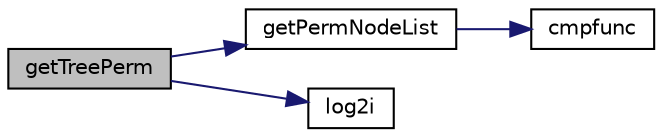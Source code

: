 digraph "getTreePerm"
{
 // LATEX_PDF_SIZE
  edge [fontname="Helvetica",fontsize="10",labelfontname="Helvetica",labelfontsize="10"];
  node [fontname="Helvetica",fontsize="10",shape=record];
  rankdir="LR";
  Node1 [label="getTreePerm",height=0.2,width=0.4,color="black", fillcolor="grey75", style="filled", fontcolor="black",tooltip=" "];
  Node1 -> Node2 [color="midnightblue",fontsize="10",style="solid",fontname="Helvetica"];
  Node2 [label="getPermNodeList",height=0.2,width=0.4,color="black", fillcolor="white", style="filled",URL="$superlu__defs_8h.html#a340e054d5ed867b88717b8484494eb5c",tooltip=" "];
  Node2 -> Node3 [color="midnightblue",fontsize="10",style="solid",fontname="Helvetica"];
  Node3 [label="cmpfunc",height=0.2,width=0.4,color="black", fillcolor="white", style="filled",URL="$supernodal__etree_8c.html#a4ffbd7d116c633fda2c1957ca42cadb9",tooltip=" "];
  Node1 -> Node4 [color="midnightblue",fontsize="10",style="solid",fontname="Helvetica"];
  Node4 [label="log2i",height=0.2,width=0.4,color="black", fillcolor="white", style="filled",URL="$superlu__defs_8h.html#a136c4bd713589ca86dffdc11ae5477ea",tooltip=" "];
}
